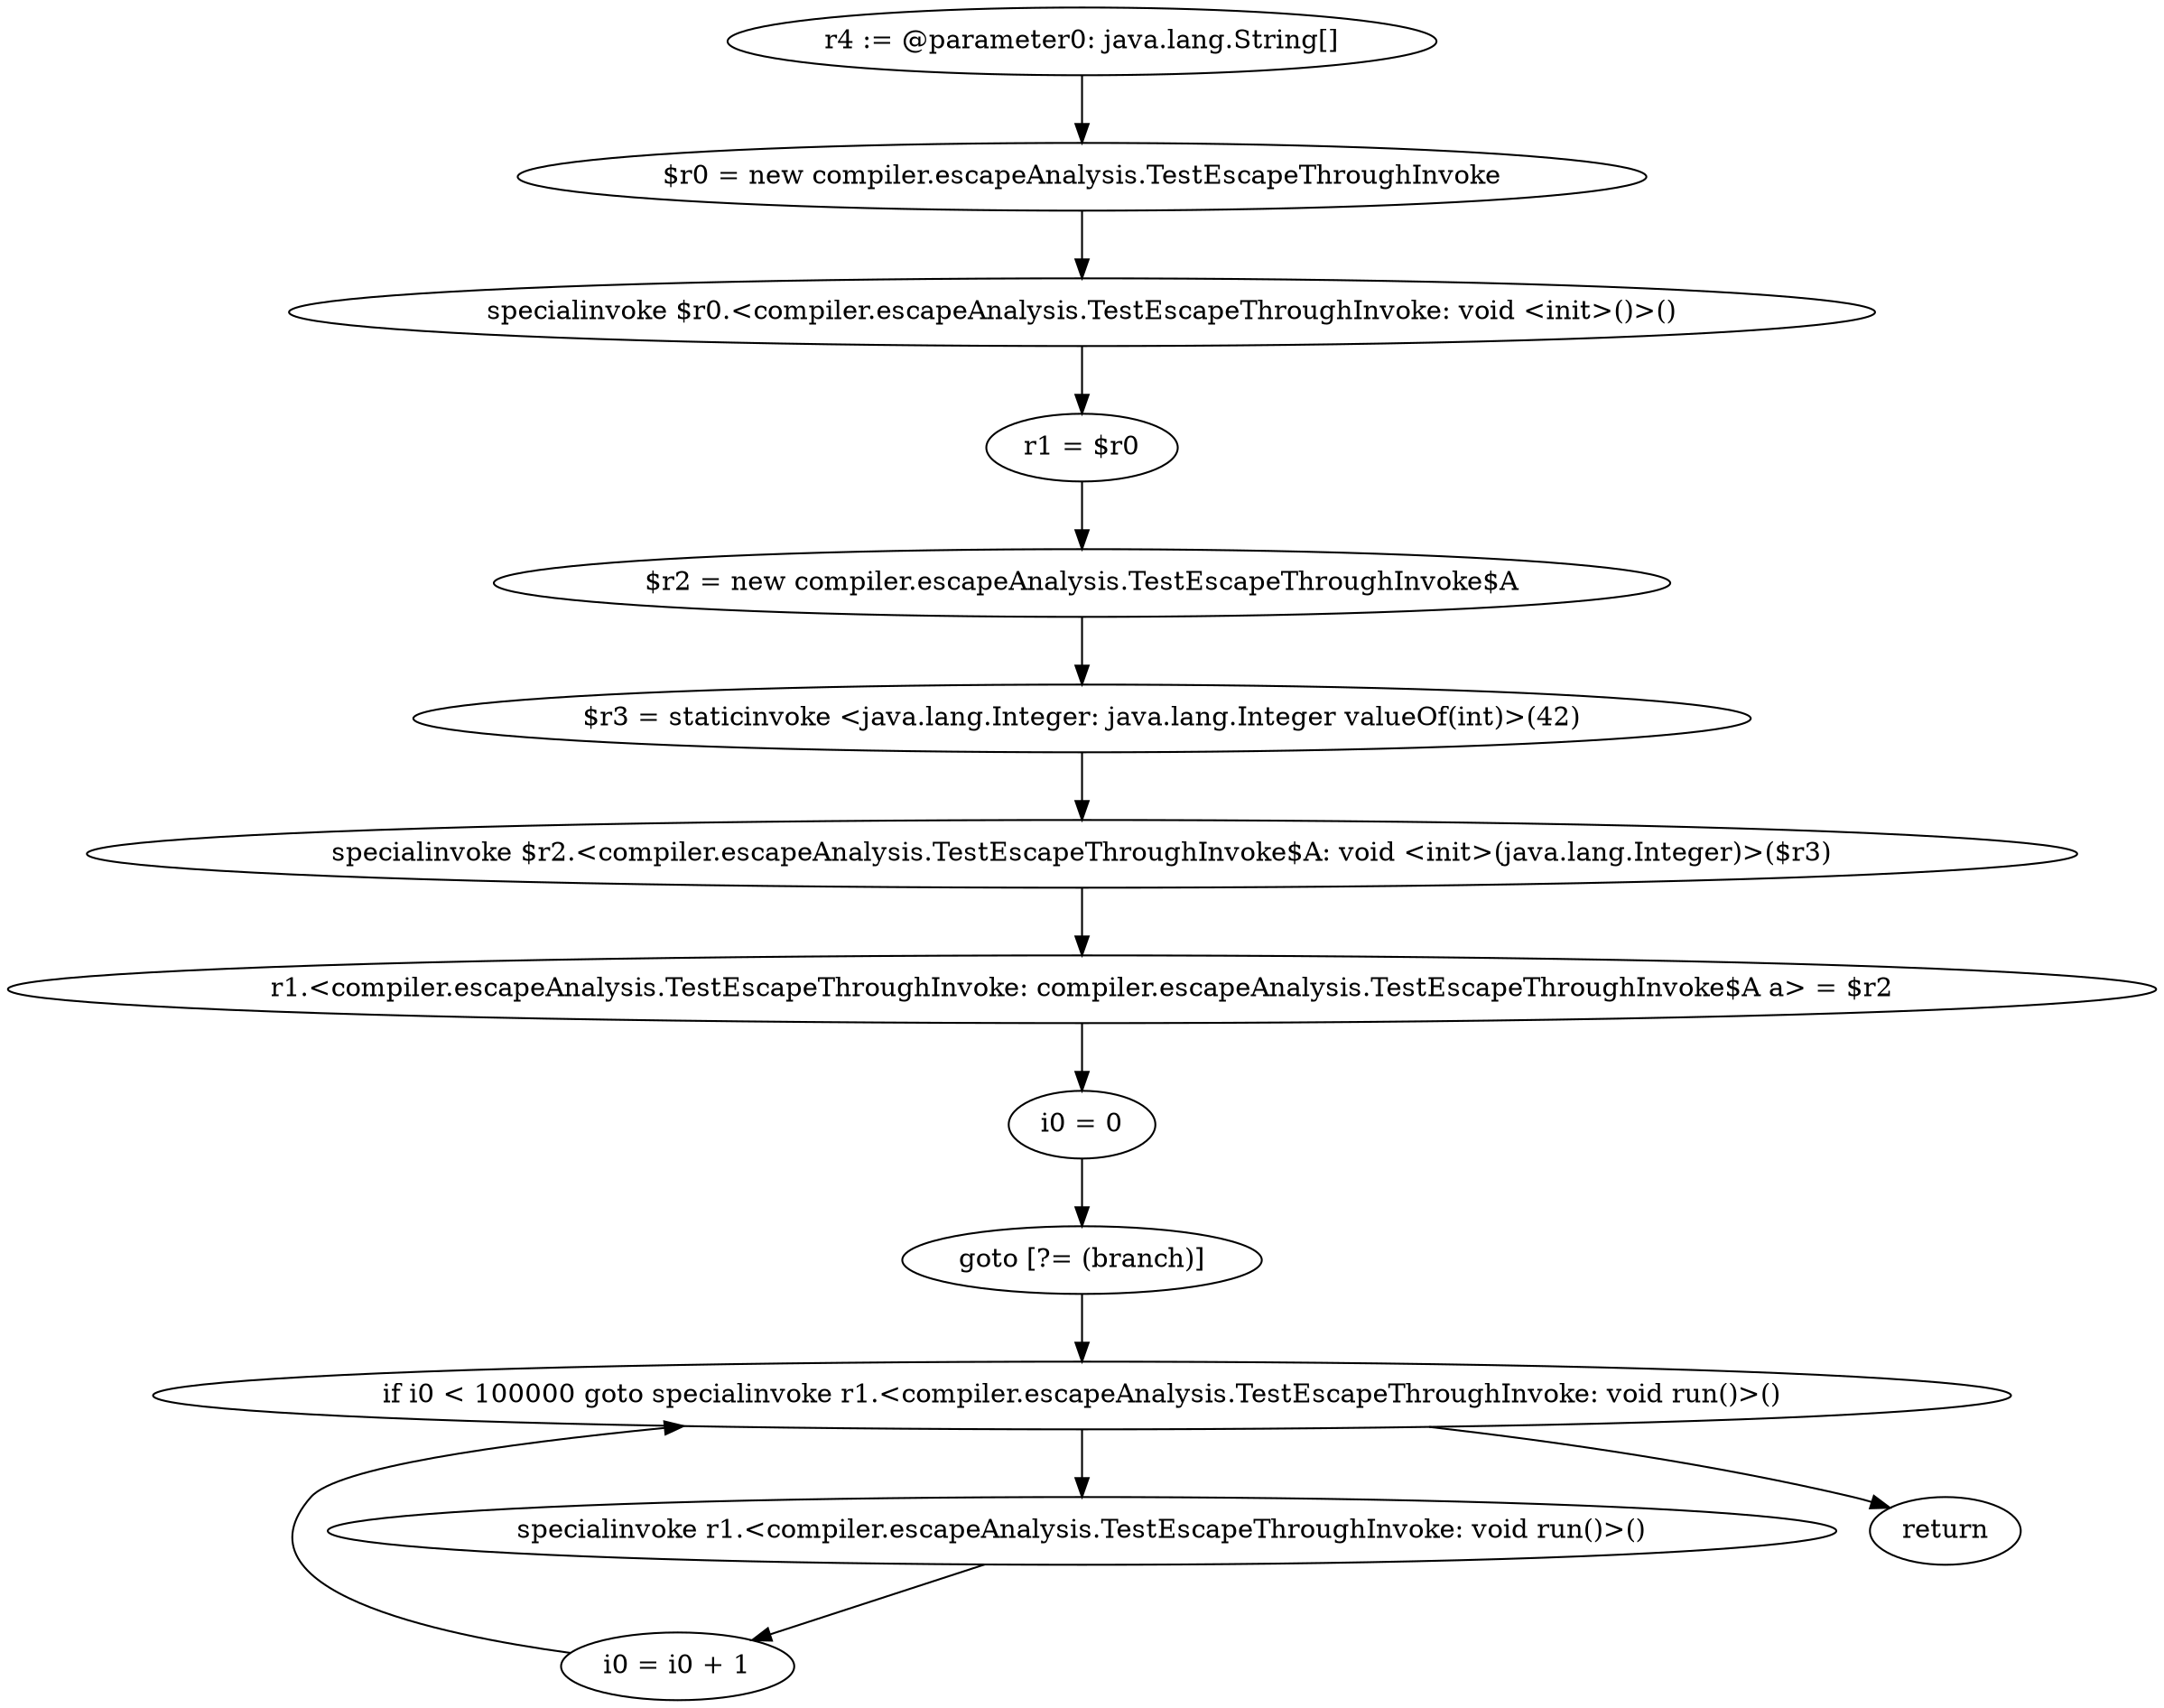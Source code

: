 digraph "unitGraph" {
    "r4 := @parameter0: java.lang.String[]"
    "$r0 = new compiler.escapeAnalysis.TestEscapeThroughInvoke"
    "specialinvoke $r0.<compiler.escapeAnalysis.TestEscapeThroughInvoke: void <init>()>()"
    "r1 = $r0"
    "$r2 = new compiler.escapeAnalysis.TestEscapeThroughInvoke$A"
    "$r3 = staticinvoke <java.lang.Integer: java.lang.Integer valueOf(int)>(42)"
    "specialinvoke $r2.<compiler.escapeAnalysis.TestEscapeThroughInvoke$A: void <init>(java.lang.Integer)>($r3)"
    "r1.<compiler.escapeAnalysis.TestEscapeThroughInvoke: compiler.escapeAnalysis.TestEscapeThroughInvoke$A a> = $r2"
    "i0 = 0"
    "goto [?= (branch)]"
    "specialinvoke r1.<compiler.escapeAnalysis.TestEscapeThroughInvoke: void run()>()"
    "i0 = i0 + 1"
    "if i0 < 100000 goto specialinvoke r1.<compiler.escapeAnalysis.TestEscapeThroughInvoke: void run()>()"
    "return"
    "r4 := @parameter0: java.lang.String[]"->"$r0 = new compiler.escapeAnalysis.TestEscapeThroughInvoke";
    "$r0 = new compiler.escapeAnalysis.TestEscapeThroughInvoke"->"specialinvoke $r0.<compiler.escapeAnalysis.TestEscapeThroughInvoke: void <init>()>()";
    "specialinvoke $r0.<compiler.escapeAnalysis.TestEscapeThroughInvoke: void <init>()>()"->"r1 = $r0";
    "r1 = $r0"->"$r2 = new compiler.escapeAnalysis.TestEscapeThroughInvoke$A";
    "$r2 = new compiler.escapeAnalysis.TestEscapeThroughInvoke$A"->"$r3 = staticinvoke <java.lang.Integer: java.lang.Integer valueOf(int)>(42)";
    "$r3 = staticinvoke <java.lang.Integer: java.lang.Integer valueOf(int)>(42)"->"specialinvoke $r2.<compiler.escapeAnalysis.TestEscapeThroughInvoke$A: void <init>(java.lang.Integer)>($r3)";
    "specialinvoke $r2.<compiler.escapeAnalysis.TestEscapeThroughInvoke$A: void <init>(java.lang.Integer)>($r3)"->"r1.<compiler.escapeAnalysis.TestEscapeThroughInvoke: compiler.escapeAnalysis.TestEscapeThroughInvoke$A a> = $r2";
    "r1.<compiler.escapeAnalysis.TestEscapeThroughInvoke: compiler.escapeAnalysis.TestEscapeThroughInvoke$A a> = $r2"->"i0 = 0";
    "i0 = 0"->"goto [?= (branch)]";
    "goto [?= (branch)]"->"if i0 < 100000 goto specialinvoke r1.<compiler.escapeAnalysis.TestEscapeThroughInvoke: void run()>()";
    "specialinvoke r1.<compiler.escapeAnalysis.TestEscapeThroughInvoke: void run()>()"->"i0 = i0 + 1";
    "i0 = i0 + 1"->"if i0 < 100000 goto specialinvoke r1.<compiler.escapeAnalysis.TestEscapeThroughInvoke: void run()>()";
    "if i0 < 100000 goto specialinvoke r1.<compiler.escapeAnalysis.TestEscapeThroughInvoke: void run()>()"->"return";
    "if i0 < 100000 goto specialinvoke r1.<compiler.escapeAnalysis.TestEscapeThroughInvoke: void run()>()"->"specialinvoke r1.<compiler.escapeAnalysis.TestEscapeThroughInvoke: void run()>()";
}

